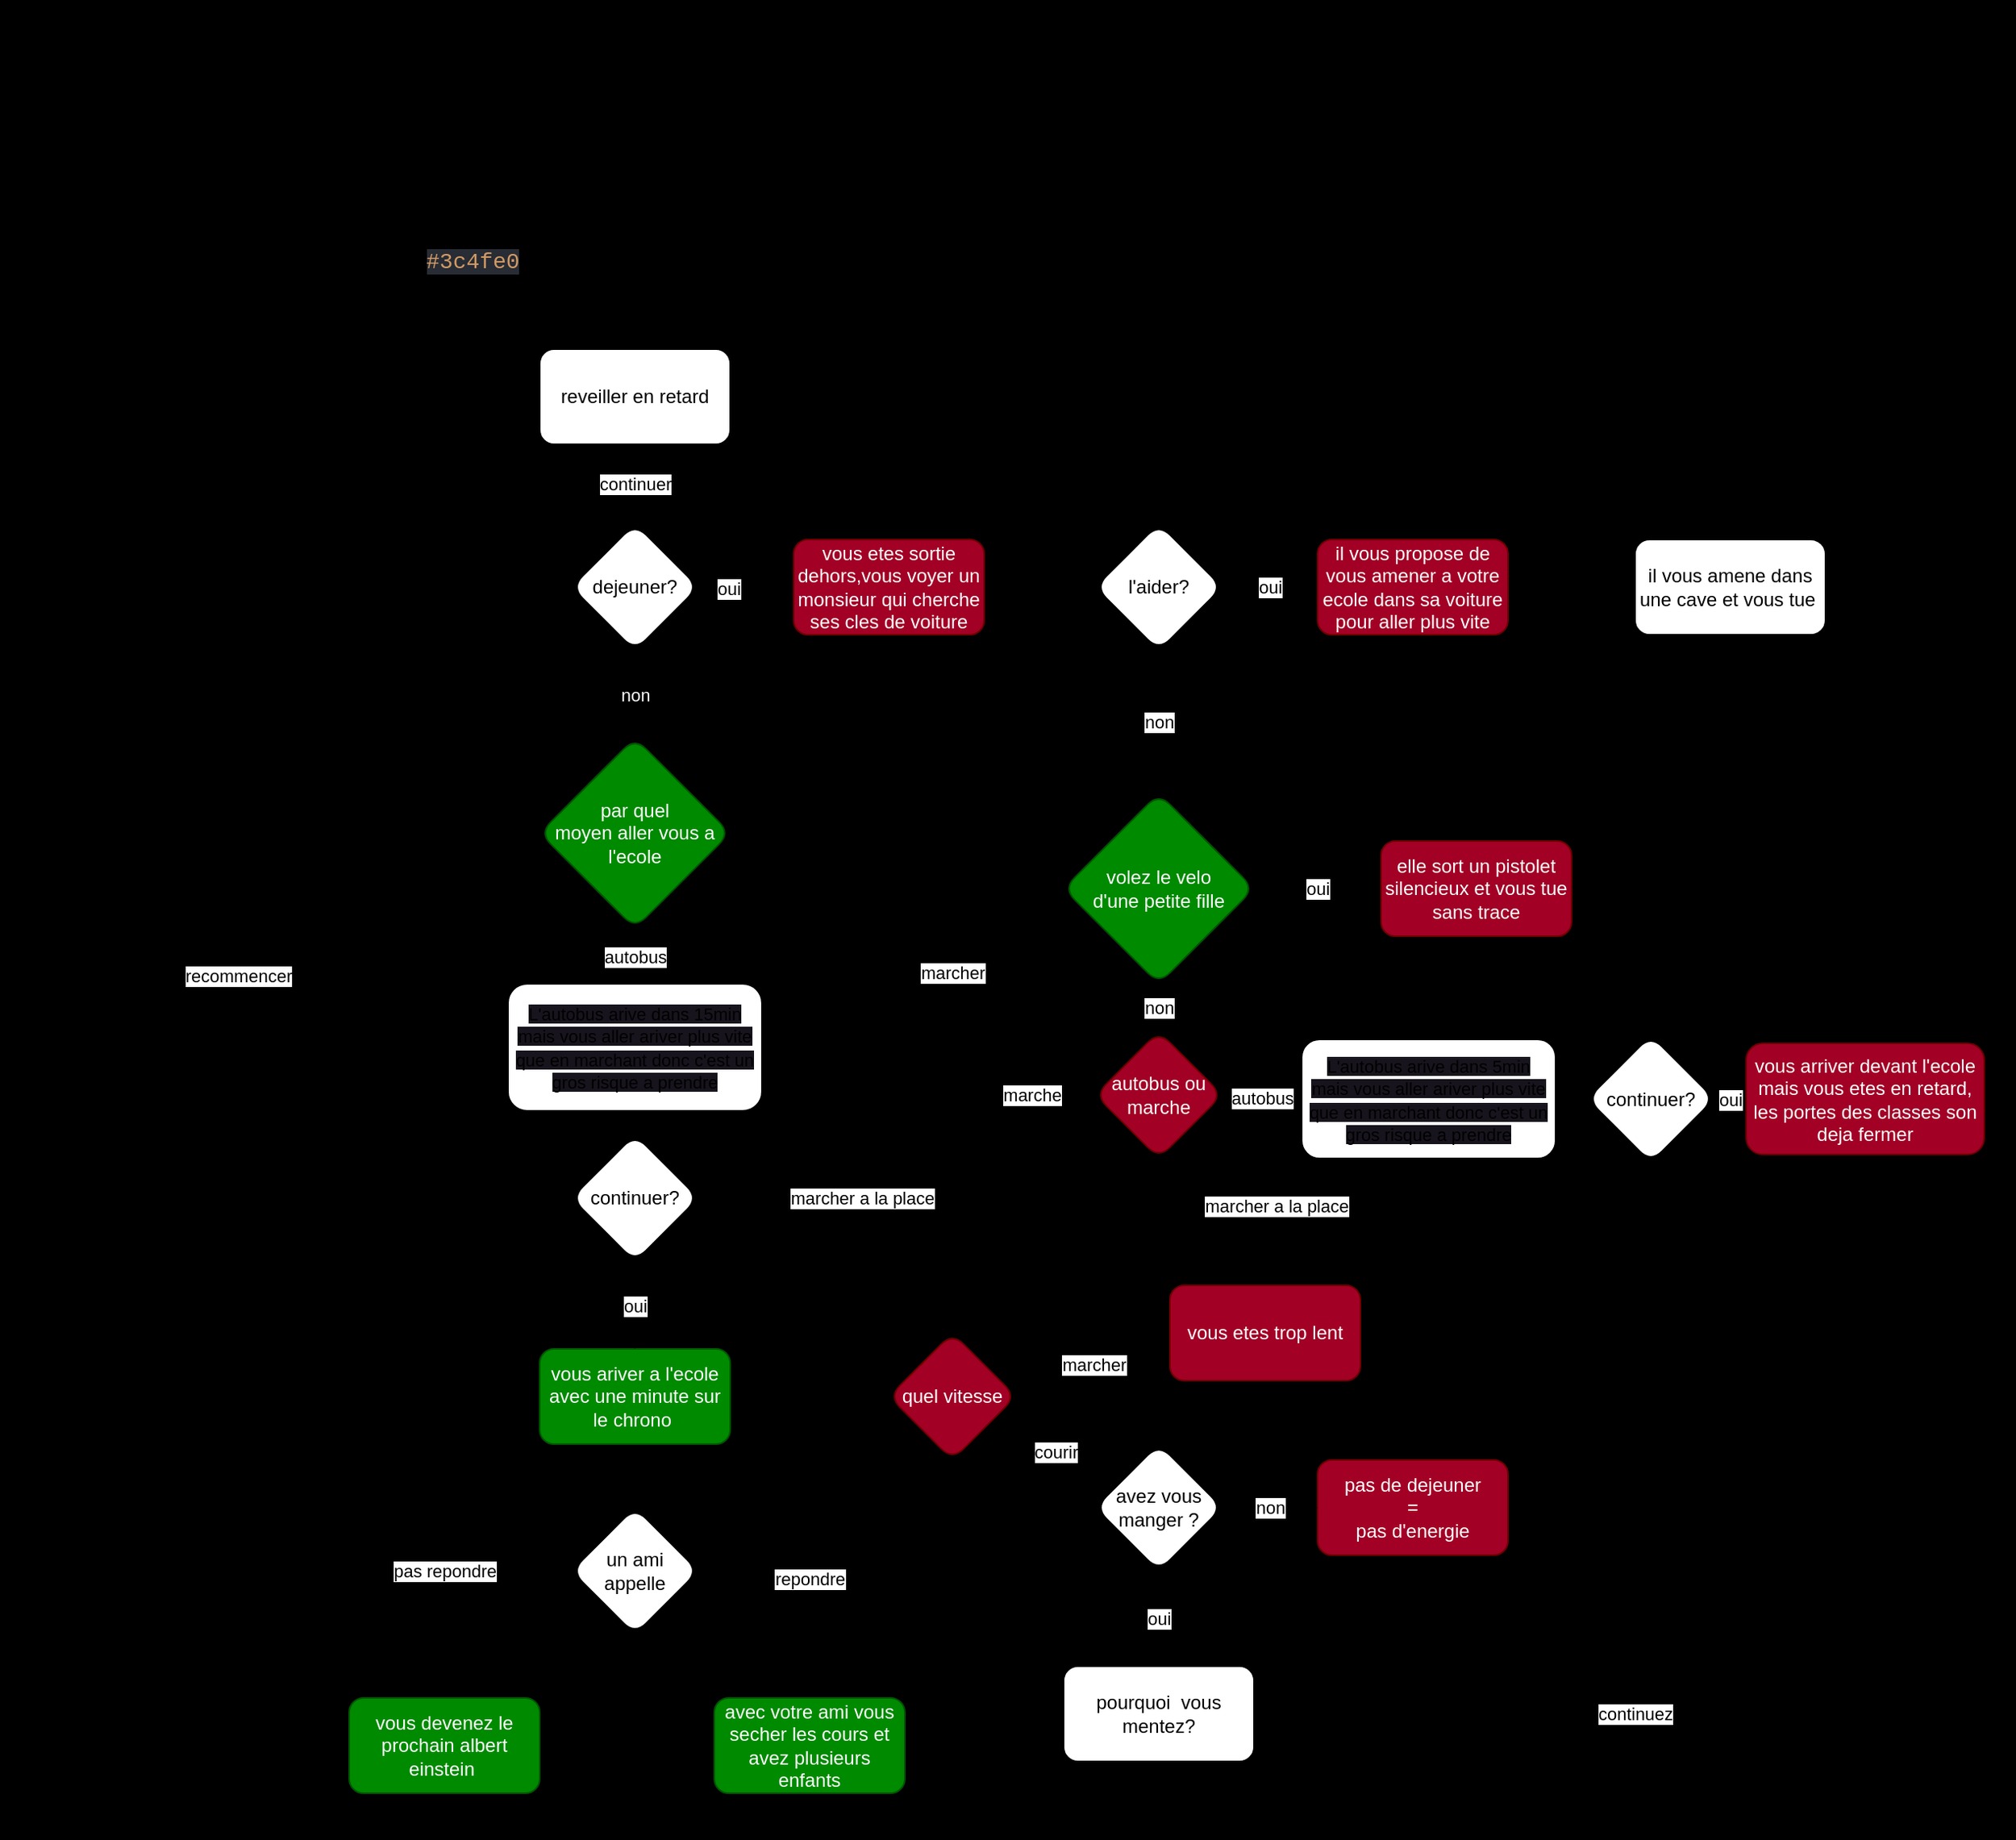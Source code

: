 <mxfile>
    <diagram id="VE0LgDuzzJI6HdZe8Z8s" name="Page-1">
        <mxGraphModel dx="2472" dy="959" grid="1" gridSize="10" guides="1" tooltips="1" connect="1" arrows="1" fold="1" page="1" pageScale="1" pageWidth="827" pageHeight="1169" background="#000000" math="0" shadow="0">
            <root>
                <mxCell id="0"/>
                <mxCell id="1" parent="0"/>
                <mxCell id="27" value="&lt;font style=&quot;&quot; color=&quot;#000000&quot;&gt;&amp;nbsp; Genre: action, absurde&lt;br&gt;&amp;nbsp; &amp;nbsp; &amp;nbsp; &amp;nbsp; &amp;nbsp;Inspiration: un gars qui arrive tout le temps&lt;br&gt;&amp;nbsp;en retard dans ma classe.&lt;br&gt;Nom: Be late or be dead&lt;br&gt;&amp;nbsp; &amp;nbsp; Palette:&lt;br&gt;Couleur de fond du site:&amp;nbsp;&lt;span style=&quot;font-family: proxima-soft, &amp;quot;Proxima Soft&amp;quot;, &amp;quot;Proxima Nova Soft&amp;quot;, Helvetica, Arial, sans-serif; font-size: 16px; font-weight: 700; letter-spacing: 0.4px; text-align: start; text-transform: uppercase;&quot;&gt;#EB1414&lt;/span&gt;&lt;br&gt;Couleur de fond du contenu:&amp;nbsp;&lt;span style=&quot;font-family: proxima-soft, &amp;quot;Proxima Soft&amp;quot;, &amp;quot;Proxima Nova Soft&amp;quot;, Helvetica, Arial, sans-serif; font-size: 16px; font-weight: 700; letter-spacing: 0.4px; text-align: start; text-transform: uppercase;&quot;&gt;#882727&lt;/span&gt;&lt;br&gt;Couleur de la police:&amp;nbsp;&lt;span style=&quot;font-family: proxima-soft, &amp;quot;Proxima Soft&amp;quot;, &amp;quot;Proxima Nova Soft&amp;quot;, Helvetica, Arial, sans-serif; font-size: 16px; font-weight: 700; letter-spacing: 0.4px; text-align: start; text-transform: uppercase;&quot;&gt;#FFFFFF&lt;/span&gt;&lt;br&gt;Couleur de fond des boutons:&lt;b&gt;&lt;font style=&quot;font-size: 16px;&quot;&gt;#89E5FF&lt;/font&gt;&lt;/b&gt;,&lt;b&gt;&lt;font style=&quot;font-size: 16px;&quot;&gt;#5468FF&lt;/font&gt;&lt;/b&gt;&lt;br&gt;Couleur de fond des bouton en hover:&amp;nbsp;&lt;/font&gt;&lt;span style=&quot;color: rgb(209, 154, 102); background-color: rgb(40, 44, 52); font-family: Consolas, &amp;quot;Courier New&amp;quot;, monospace; font-size: 14px;&quot;&gt;#3c4fe0&lt;/span&gt;&lt;font style=&quot;&quot; color=&quot;#000000&quot;&gt;&lt;br&gt;&lt;div style=&quot;text-align: start;&quot;&gt;&lt;span style=&quot;background-color: initial;&quot;&gt;Couleur de la police des boutons: &lt;font face=&quot;proxima-soft, Proxima Soft, Proxima Nova Soft, Helvetica, Arial, sans-serif&quot;&gt;&lt;span style=&quot;font-size: 16px; letter-spacing: 0.4px; text-transform: uppercase;&quot;&gt;&lt;b&gt;#ffffff&lt;/b&gt;&lt;/span&gt;&lt;/font&gt;&lt;/span&gt;&lt;/div&gt;&lt;/font&gt;&lt;font style=&quot;&quot; color=&quot;#000000&quot;&gt;Couleur de la police des boutons en hover:&amp;nbsp;&lt;/font&gt;&lt;b style=&quot;color: rgb(0, 0, 0);&quot;&gt;&lt;font style=&quot;font-size: 16px;&quot;&gt;#89E5FF&lt;/font&gt;&lt;/b&gt;&lt;span style=&quot;color: rgb(0, 0, 0);&quot;&gt;,&lt;/span&gt;&lt;b style=&quot;color: rgb(0, 0, 0);&quot;&gt;&lt;font style=&quot;font-size: 16px;&quot;&gt;#5468FF&lt;/font&gt;&lt;/b&gt;" style="text;html=1;align=center;verticalAlign=middle;resizable=0;points=[];autosize=1;strokeColor=none;fillColor=none;rounded=1;" parent="1" vertex="1">
                    <mxGeometry x="-30" width="390" height="220" as="geometry"/>
                </mxCell>
                <mxCell id="36" value="continuer" style="edgeStyle=none;html=1;entryX=0.5;entryY=0;entryDx=0;entryDy=0;" parent="1" source="28" target="29" edge="1">
                    <mxGeometry relative="1" as="geometry"/>
                </mxCell>
                <mxCell id="28" value="reveiller en retard" style="rounded=1;whiteSpace=wrap;html=1;" parent="1" vertex="1">
                    <mxGeometry x="310" y="220" width="120" height="60" as="geometry"/>
                </mxCell>
                <mxCell id="31" value="" style="edgeStyle=none;html=1;" parent="1" source="29" target="30" edge="1">
                    <mxGeometry relative="1" as="geometry">
                        <Array as="points">
                            <mxPoint x="430" y="370"/>
                        </Array>
                    </mxGeometry>
                </mxCell>
                <mxCell id="32" value="oui" style="edgeLabel;html=1;align=center;verticalAlign=middle;resizable=0;points=[];rounded=1;" parent="31" vertex="1" connectable="0">
                    <mxGeometry x="-0.372" y="-1" relative="1" as="geometry">
                        <mxPoint as="offset"/>
                    </mxGeometry>
                </mxCell>
                <mxCell id="35" value="&lt;span style=&quot;&quot;&gt;&lt;font&gt;non&lt;/font&gt;&lt;/span&gt;" style="edgeStyle=none;html=1;entryX=0.5;entryY=0;entryDx=0;entryDy=0;labelBackgroundColor=none;fontColor=#FFFFFF;" parent="1" source="29" target="50" edge="1">
                    <mxGeometry relative="1" as="geometry">
                        <mxPoint x="370" y="500" as="targetPoint"/>
                    </mxGeometry>
                </mxCell>
                <mxCell id="29" value="dejeuner?" style="rhombus;whiteSpace=wrap;html=1;rounded=1;" parent="1" vertex="1">
                    <mxGeometry x="330" y="330" width="80" height="80" as="geometry"/>
                </mxCell>
                <mxCell id="38" value="" style="edgeStyle=none;html=1;" parent="1" source="30" target="37" edge="1">
                    <mxGeometry relative="1" as="geometry"/>
                </mxCell>
                <mxCell id="30" value="vous etes sortie dehors,vous voyer un monsieur qui cherche ses cles de voiture" style="whiteSpace=wrap;html=1;fillColor=#a20025;fontColor=#ffffff;strokeColor=#6F0000;rounded=1;" parent="1" vertex="1">
                    <mxGeometry x="470" y="340" width="120" height="60" as="geometry"/>
                </mxCell>
                <mxCell id="40" value="oui" style="edgeStyle=none;html=1;" parent="1" source="37" target="39" edge="1">
                    <mxGeometry relative="1" as="geometry"/>
                </mxCell>
                <mxCell id="42" value="non" style="edgeStyle=none;html=1;" parent="1" source="37" edge="1">
                    <mxGeometry relative="1" as="geometry">
                        <mxPoint x="700" y="500" as="targetPoint"/>
                    </mxGeometry>
                </mxCell>
                <mxCell id="37" value="l'aider?" style="rhombus;whiteSpace=wrap;html=1;rounded=1;" parent="1" vertex="1">
                    <mxGeometry x="660" y="330" width="80" height="80" as="geometry"/>
                </mxCell>
                <mxCell id="44" value="" style="edgeStyle=none;html=1;" parent="1" source="39" target="43" edge="1">
                    <mxGeometry relative="1" as="geometry"/>
                </mxCell>
                <mxCell id="39" value="il vous propose de vous amener a votre ecole dans sa voiture pour aller plus vite" style="whiteSpace=wrap;html=1;fillColor=#a20025;fontColor=#ffffff;strokeColor=#6F0000;rounded=1;" parent="1" vertex="1">
                    <mxGeometry x="800" y="340" width="120" height="60" as="geometry"/>
                </mxCell>
                <mxCell id="45" style="edgeStyle=orthogonalEdgeStyle;html=1;entryX=1;entryY=0.5;entryDx=0;entryDy=0;" parent="1" source="43" target="28" edge="1">
                    <mxGeometry relative="1" as="geometry">
                        <Array as="points">
                            <mxPoint x="1060" y="250"/>
                        </Array>
                    </mxGeometry>
                </mxCell>
                <mxCell id="43" value="il vous amene dans une cave et vous tue&amp;nbsp;" style="whiteSpace=wrap;html=1;rounded=1;" parent="1" vertex="1">
                    <mxGeometry x="1000" y="340" width="120" height="60" as="geometry"/>
                </mxCell>
                <mxCell id="48" value="oui" style="edgeStyle=none;html=1;" parent="1" source="46" target="47" edge="1">
                    <mxGeometry relative="1" as="geometry"/>
                </mxCell>
                <mxCell id="54" value="non" style="edgeStyle=orthogonalEdgeStyle;html=1;" parent="1" source="46" target="53" edge="1">
                    <mxGeometry relative="1" as="geometry"/>
                </mxCell>
                <mxCell id="46" value="volez le velo &lt;br&gt;d'une petite fille" style="rhombus;whiteSpace=wrap;html=1;fillColor=#008a00;fontColor=#ffffff;strokeColor=#005700;rounded=1;" parent="1" vertex="1">
                    <mxGeometry x="640" y="500" width="120" height="120" as="geometry"/>
                </mxCell>
                <mxCell id="49" style="edgeStyle=orthogonalEdgeStyle;html=1;exitX=1;exitY=0.5;exitDx=0;exitDy=0;" parent="1" source="47" edge="1">
                    <mxGeometry relative="1" as="geometry">
                        <mxPoint x="1050" y="250" as="targetPoint"/>
                        <Array as="points">
                            <mxPoint x="1160" y="560"/>
                            <mxPoint x="1160" y="250"/>
                        </Array>
                    </mxGeometry>
                </mxCell>
                <mxCell id="47" value="elle sort un pistolet silencieux et vous tue sans trace" style="whiteSpace=wrap;html=1;fillColor=#a20025;fontColor=#ffffff;strokeColor=#6F0000;rounded=1;" parent="1" vertex="1">
                    <mxGeometry x="840" y="530" width="120" height="60" as="geometry"/>
                </mxCell>
                <mxCell id="61" value="marcher" style="edgeStyle=orthogonalEdgeStyle;html=1;" parent="1" source="50" target="60" edge="1">
                    <mxGeometry relative="1" as="geometry"/>
                </mxCell>
                <mxCell id="79" value="autobus" style="edgeStyle=none;html=1;entryX=0.5;entryY=0;entryDx=0;entryDy=0;" parent="1" source="50" target="78" edge="1">
                    <mxGeometry relative="1" as="geometry"/>
                </mxCell>
                <mxCell id="50" value="par quel &lt;br&gt;moyen aller vous a l'ecole" style="rhombus;whiteSpace=wrap;html=1;fillColor=#008a00;fontColor=#ffffff;strokeColor=#005700;rounded=1;" parent="1" vertex="1">
                    <mxGeometry x="310" y="465" width="120" height="120" as="geometry"/>
                </mxCell>
                <mxCell id="56" value="autobus" style="edgeStyle=orthogonalEdgeStyle;html=1;entryX=0;entryY=0.5;entryDx=0;entryDy=0;" parent="1" source="53" target="90" edge="1">
                    <mxGeometry relative="1" as="geometry">
                        <mxPoint x="850" y="760" as="targetPoint"/>
                    </mxGeometry>
                </mxCell>
                <mxCell id="102" value="marche" style="edgeStyle=orthogonalEdgeStyle;html=1;" edge="1" parent="1" source="53">
                    <mxGeometry x="-0.383" relative="1" as="geometry">
                        <mxPoint x="570" y="730" as="targetPoint"/>
                        <Array as="points">
                            <mxPoint x="570" y="690"/>
                        </Array>
                        <mxPoint as="offset"/>
                    </mxGeometry>
                </mxCell>
                <mxCell id="53" value="autobus ou&lt;br&gt;marche" style="rhombus;whiteSpace=wrap;html=1;fillColor=#a20025;fontColor=#ffffff;strokeColor=#6F0000;rounded=1;" parent="1" vertex="1">
                    <mxGeometry x="660" y="650" width="80" height="80" as="geometry"/>
                </mxCell>
                <mxCell id="57" style="edgeStyle=orthogonalEdgeStyle;html=1;exitX=1;exitY=0.5;exitDx=0;exitDy=0;" parent="1" source="55" edge="1">
                    <mxGeometry relative="1" as="geometry">
                        <mxPoint x="1160" y="490" as="targetPoint"/>
                        <Array as="points">
                            <mxPoint x="1230" y="692"/>
                            <mxPoint x="1230" y="540"/>
                            <mxPoint x="1160" y="540"/>
                        </Array>
                    </mxGeometry>
                </mxCell>
                <mxCell id="55" value="vous arriver devant l'ecole mais vous etes en retard, les portes des classes son deja fermer" style="whiteSpace=wrap;html=1;rounded=1;fillColor=#a20025;fontColor=#ffffff;strokeColor=#6F0000;" parent="1" vertex="1">
                    <mxGeometry x="1070" y="657.5" width="150" height="70" as="geometry"/>
                </mxCell>
                <mxCell id="70" value="" style="edgeStyle=orthogonalEdgeStyle;html=1;" parent="1" source="58" target="69" edge="1">
                    <mxGeometry relative="1" as="geometry"/>
                </mxCell>
                <mxCell id="58" value="vous ariver a l'ecole avec une minute sur le chrono&amp;nbsp;" style="whiteSpace=wrap;html=1;rounded=1;fillColor=#008a00;fontColor=#ffffff;strokeColor=#005700;" parent="1" vertex="1">
                    <mxGeometry x="310" y="850" width="120" height="60" as="geometry"/>
                </mxCell>
                <mxCell id="64" value="marcher" style="edgeStyle=orthogonalEdgeStyle;html=1;exitX=1;exitY=0;exitDx=0;exitDy=0;" parent="1" source="60" target="62" edge="1">
                    <mxGeometry relative="1" as="geometry"/>
                </mxCell>
                <mxCell id="65" value="courir" style="edgeStyle=orthogonalEdgeStyle;html=1;exitX=1;exitY=1;exitDx=0;exitDy=0;entryX=0;entryY=0.5;entryDx=0;entryDy=0;" parent="1" source="60" target="76" edge="1">
                    <mxGeometry relative="1" as="geometry">
                        <mxPoint x="670" y="920" as="targetPoint"/>
                    </mxGeometry>
                </mxCell>
                <mxCell id="60" value="quel vitesse" style="rhombus;whiteSpace=wrap;html=1;fillColor=#a20025;fontColor=#ffffff;strokeColor=#6F0000;rounded=1;" parent="1" vertex="1">
                    <mxGeometry x="530" y="840" width="80" height="80" as="geometry"/>
                </mxCell>
                <mxCell id="66" style="edgeStyle=orthogonalEdgeStyle;html=1;" parent="1" source="62" edge="1">
                    <mxGeometry relative="1" as="geometry">
                        <mxPoint x="1230" y="680" as="targetPoint"/>
                    </mxGeometry>
                </mxCell>
                <mxCell id="62" value="vous etes trop lent" style="rounded=1;whiteSpace=wrap;html=1;fillColor=#a20025;fontColor=#ffffff;strokeColor=#6F0000;" parent="1" vertex="1">
                    <mxGeometry x="707" y="810" width="120" height="60" as="geometry"/>
                </mxCell>
                <mxCell id="67" style="edgeStyle=orthogonalEdgeStyle;html=1;" parent="1" source="63" edge="1">
                    <mxGeometry relative="1" as="geometry">
                        <mxPoint x="1230" y="830" as="targetPoint"/>
                    </mxGeometry>
                </mxCell>
                <mxCell id="63" value="pas de dejeuner&lt;br&gt;=&lt;br&gt;pas d'energie" style="rounded=1;whiteSpace=wrap;html=1;fillColor=#a20025;fontColor=#ffffff;strokeColor=#6F0000;" parent="1" vertex="1">
                    <mxGeometry x="800" y="920" width="120" height="60" as="geometry"/>
                </mxCell>
                <mxCell id="72" value="repondre" style="edgeStyle=orthogonalEdgeStyle;html=1;" parent="1" source="69" target="71" edge="1">
                    <mxGeometry relative="1" as="geometry"/>
                </mxCell>
                <mxCell id="74" value="pas repondre" style="edgeStyle=orthogonalEdgeStyle;html=1;" parent="1" source="69" target="73" edge="1">
                    <mxGeometry relative="1" as="geometry"/>
                </mxCell>
                <mxCell id="69" value="un ami appelle" style="rhombus;whiteSpace=wrap;html=1;rounded=1;" parent="1" vertex="1">
                    <mxGeometry x="330" y="950" width="80" height="80" as="geometry"/>
                </mxCell>
                <mxCell id="105" style="edgeStyle=orthogonalEdgeStyle;rounded=1;html=1;entryX=0;entryY=0.5;entryDx=0;entryDy=0;" edge="1" parent="1" source="71" target="28">
                    <mxGeometry relative="1" as="geometry">
                        <Array as="points">
                            <mxPoint x="480" y="1150"/>
                            <mxPoint x="120" y="1150"/>
                            <mxPoint x="120" y="250"/>
                        </Array>
                    </mxGeometry>
                </mxCell>
                <mxCell id="71" value="avec votre ami vous secher les cours et avez plusieurs enfants" style="whiteSpace=wrap;html=1;fillColor=#008a00;fontColor=#ffffff;strokeColor=#005700;rounded=1;" parent="1" vertex="1">
                    <mxGeometry x="420" y="1070" width="120" height="60" as="geometry"/>
                </mxCell>
                <mxCell id="104" value="recommencer" style="edgeStyle=orthogonalEdgeStyle;rounded=1;html=1;" edge="1" parent="1" source="73">
                    <mxGeometry relative="1" as="geometry">
                        <mxPoint x="310" y="250" as="targetPoint"/>
                        <Array as="points">
                            <mxPoint x="120" y="1100"/>
                            <mxPoint x="120" y="250"/>
                        </Array>
                    </mxGeometry>
                </mxCell>
                <mxCell id="73" value="vous devenez le prochain albert einstein&amp;nbsp;" style="whiteSpace=wrap;html=1;fillColor=#008a00;fontColor=#ffffff;strokeColor=#005700;rounded=1;" parent="1" vertex="1">
                    <mxGeometry x="190" y="1070" width="120" height="60" as="geometry"/>
                </mxCell>
                <mxCell id="77" value="non" style="edgeStyle=none;html=1;entryX=0;entryY=0.5;entryDx=0;entryDy=0;" parent="1" source="76" target="63" edge="1">
                    <mxGeometry relative="1" as="geometry"/>
                </mxCell>
                <mxCell id="99" value="oui" style="edgeStyle=none;html=1;" edge="1" parent="1" source="76" target="98">
                    <mxGeometry relative="1" as="geometry"/>
                </mxCell>
                <mxCell id="76" value="avez vous manger ?" style="rhombus;whiteSpace=wrap;html=1;rounded=1;" parent="1" vertex="1">
                    <mxGeometry x="660" y="910" width="80" height="80" as="geometry"/>
                </mxCell>
                <mxCell id="86" style="edgeStyle=none;html=1;entryX=0.5;entryY=0;entryDx=0;entryDy=0;" parent="1" source="78" target="85" edge="1">
                    <mxGeometry relative="1" as="geometry"/>
                </mxCell>
                <mxCell id="78" value="&lt;span style=&quot;font-size: 11px; background-color: rgb(24, 20, 29);&quot;&gt;L'autobus arive dans 15min mais&amp;nbsp;&lt;/span&gt;&lt;span style=&quot;font-size: 11px; background-color: rgb(24, 20, 29);&quot;&gt;vous aller ariver plus vite que en marchant&amp;nbsp;&lt;/span&gt;&lt;span style=&quot;font-size: 11px; background-color: rgb(24, 20, 29);&quot;&gt;donc c'est un gros risque a prendre&lt;/span&gt;" style="rounded=1;whiteSpace=wrap;html=1;" parent="1" vertex="1">
                    <mxGeometry x="290" y="620" width="160" height="80" as="geometry"/>
                </mxCell>
                <mxCell id="88" value="marcher a la place" style="edgeStyle=orthogonalEdgeStyle;html=1;exitX=1;exitY=0.5;exitDx=0;exitDy=0;" parent="1" source="85" edge="1">
                    <mxGeometry relative="1" as="geometry">
                        <mxPoint x="570" y="800" as="targetPoint"/>
                    </mxGeometry>
                </mxCell>
                <mxCell id="89" value="oui" style="edgeStyle=orthogonalEdgeStyle;html=1;exitX=0.5;exitY=1;exitDx=0;exitDy=0;entryX=0.5;entryY=0;entryDx=0;entryDy=0;" parent="1" source="85" target="58" edge="1">
                    <mxGeometry relative="1" as="geometry"/>
                </mxCell>
                <mxCell id="85" value="continuer?" style="rhombus;whiteSpace=wrap;html=1;rounded=1;" parent="1" vertex="1">
                    <mxGeometry x="330" y="715" width="80" height="80" as="geometry"/>
                </mxCell>
                <mxCell id="95" style="edgeStyle=orthogonalEdgeStyle;html=1;exitX=1;exitY=0.5;exitDx=0;exitDy=0;entryX=0;entryY=0.5;entryDx=0;entryDy=0;" parent="1" source="90" target="93" edge="1">
                    <mxGeometry relative="1" as="geometry"/>
                </mxCell>
                <mxCell id="90" value="&lt;span style=&quot;font-size: 11px; background-color: rgb(24, 20, 29);&quot;&gt;L'autobus arive dans 5min mais&amp;nbsp;&lt;/span&gt;&lt;span style=&quot;font-size: 11px; background-color: rgb(24, 20, 29);&quot;&gt;vous aller ariver plus vite que en marchant&amp;nbsp;&lt;/span&gt;&lt;span style=&quot;font-size: 11px; background-color: rgb(24, 20, 29);&quot;&gt;donc c'est un gros risque a prendre&lt;/span&gt;" style="rounded=1;whiteSpace=wrap;html=1;" parent="1" vertex="1">
                    <mxGeometry x="790" y="655" width="160" height="75" as="geometry"/>
                </mxCell>
                <mxCell id="96" value="oui" style="edgeStyle=orthogonalEdgeStyle;html=1;entryX=0;entryY=0.5;entryDx=0;entryDy=0;" parent="1" source="93" target="55" edge="1">
                    <mxGeometry relative="1" as="geometry"/>
                </mxCell>
                <mxCell id="97" value="marcher a la place" style="edgeStyle=orthogonalEdgeStyle;html=1;" parent="1" source="93" edge="1">
                    <mxGeometry relative="1" as="geometry">
                        <mxPoint x="570" y="820" as="targetPoint"/>
                        <Array as="points">
                            <mxPoint x="1010" y="760"/>
                            <mxPoint x="570" y="760"/>
                        </Array>
                    </mxGeometry>
                </mxCell>
                <mxCell id="93" value="continuer?" style="rhombus;whiteSpace=wrap;html=1;rounded=1;" parent="1" vertex="1">
                    <mxGeometry x="970" y="652.5" width="80" height="80" as="geometry"/>
                </mxCell>
                <mxCell id="100" value="continuez" style="edgeStyle=orthogonalEdgeStyle;html=1;" edge="1" parent="1" source="98">
                    <mxGeometry x="-0.213" relative="1" as="geometry">
                        <mxPoint x="1230" y="940" as="targetPoint"/>
                        <Array as="points">
                            <mxPoint x="1230" y="1080"/>
                            <mxPoint x="1230" y="950"/>
                        </Array>
                        <mxPoint as="offset"/>
                    </mxGeometry>
                </mxCell>
                <mxCell id="98" value="pourquoi&amp;nbsp; vous mentez?" style="whiteSpace=wrap;html=1;rounded=1;" vertex="1" parent="1">
                    <mxGeometry x="640" y="1050" width="120" height="60" as="geometry"/>
                </mxCell>
            </root>
        </mxGraphModel>
    </diagram>
</mxfile>